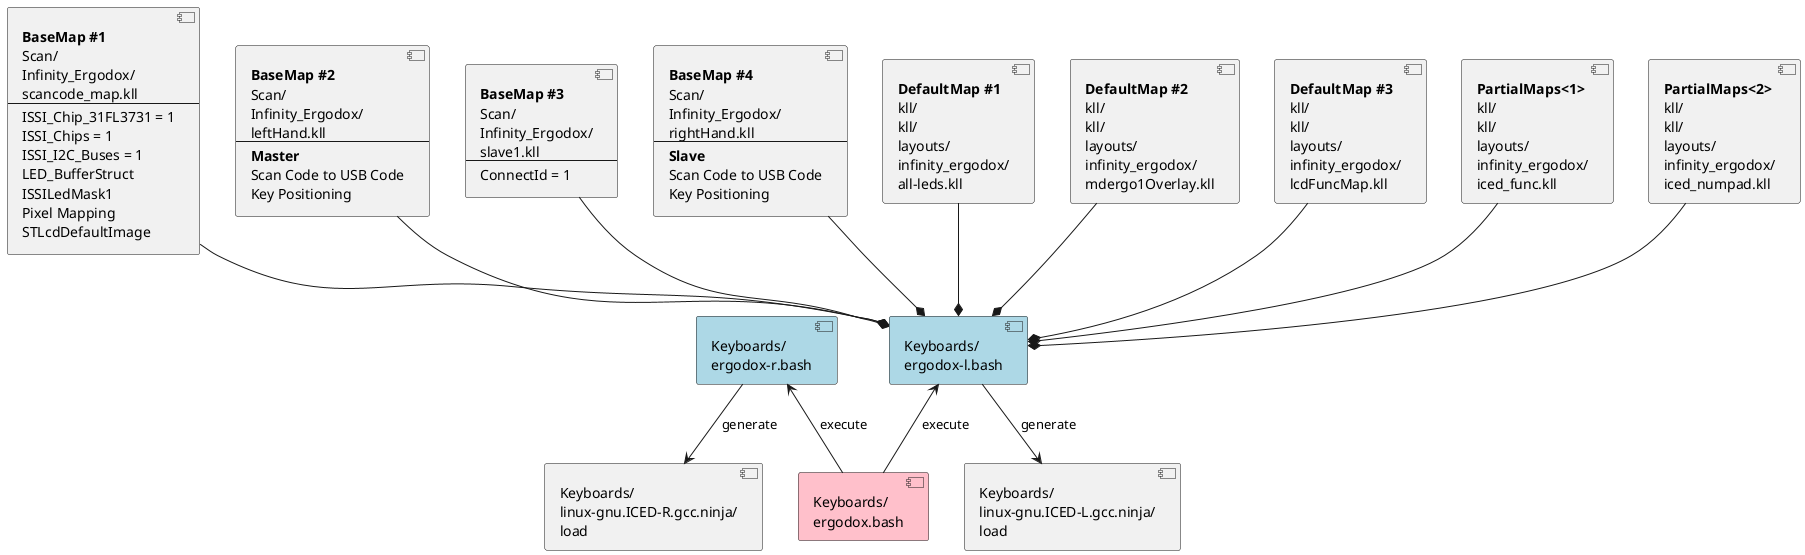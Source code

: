'
' build.uml
'

@startuml
component ergodox_l_bash #LightBlue [
Keyboards/
ergodox-l.bash
]

component ergodox_r_bash #LightBlue [
Keyboards/
ergodox-r.bash
]

component ergodox_bash #Pink [
Keyboards/
ergodox.bash
]

component scancode_map_kll [
<b>BaseMap #1
Scan/
Infinity_Ergodox/
scancode_map.kll
---
ISSI_Chip_31FL3731 = 1
ISSI_Chips = 1
ISSI_I2C_Buses = 1
LED_BufferStruct
ISSILedMask1
Pixel Mapping
STLcdDefaultImage
]

component leftHand_kll [
<b>BaseMap #2
Scan/
Infinity_Ergodox/
leftHand.kll
---
<b>Master
Scan Code to USB Code
Key Positioning
]

component slave1_kll [
<b>BaseMap #3
Scan/
Infinity_Ergodox/
slave1.kll
---
ConnectId = 1
]

component rightHand_kll [
<b>BaseMap #4
Scan/
Infinity_Ergodox/
rightHand.kll
---
<b>Slave
Scan Code to USB Code
Key Positioning
]

component all_leds_kll [
<b>DefaultMap #1
kll/
kll/
layouts/
infinity_ergodox/
all-leds.kll
]

component mdergo1Overlay_kll [
<b>DefaultMap #2
kll/
kll/
layouts/
infinity_ergodox/
mdergo1Overlay.kll
]

component lcdFuncMap_kll [
<b>DefaultMap #3
kll/
kll/
layouts/
infinity_ergodox/
lcdFuncMap.kll
]

component iced_func_kll [
<b>PartialMaps<1>
kll/
kll/
layouts/
infinity_ergodox/
iced_func.kll
]

component iced_numpad_kll [
<b>PartialMaps<2>
kll/
kll/
layouts/
infinity_ergodox/
iced_numpad.kll
]

component R_load [
Keyboards/
linux-gnu.ICED-R.gcc.ninja/
load
]

component L_load [
Keyboards/
linux-gnu.ICED-L.gcc.ninja/
load
]

ergodox_l_bash <-- ergodox_bash : execute
ergodox_r_bash <-- ergodox_bash : execute
ergodox_l_bash --> L_load : generate
ergodox_r_bash --> R_load : generate

scancode_map_kll   --* ergodox_l_bash
leftHand_kll       --* ergodox_l_bash
slave1_kll         --* ergodox_l_bash
rightHand_kll      --* ergodox_l_bash
all_leds_kll       --* ergodox_l_bash
mdergo1Overlay_kll --* ergodox_l_bash
lcdFuncMap_kll     --* ergodox_l_bash
iced_func_kll      --* ergodox_l_bash
iced_numpad_kll    --* ergodox_l_bash

'scancode_map_kll --* ergodox_r_bash
'rightHand_kll    --* ergodox_r_bash
'slave1_kll       --* ergodox_r_bash
'leftHand_kll     --* ergodox_r_bash

@enduml

